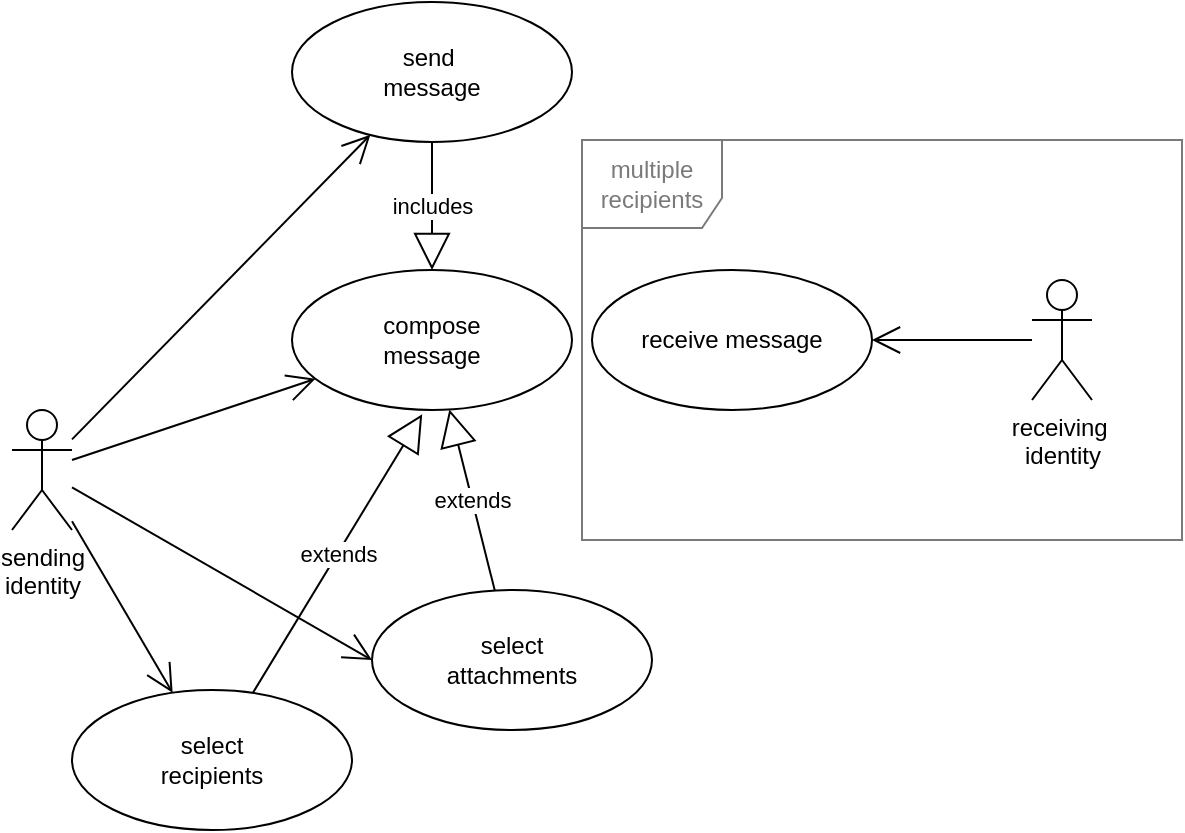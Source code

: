 <mxfile version="15.4.0" type="device"><diagram id="dHeVd6OxhKubhsFWUkl0" name="1. Use Case (UML)"><mxGraphModel dx="898" dy="672" grid="1" gridSize="10" guides="1" tooltips="1" connect="1" arrows="1" fold="1" page="1" pageScale="1" pageWidth="1169" pageHeight="827" math="0" shadow="0"><root><mxCell id="0"/><mxCell id="1" parent="0"/><mxCell id="xLkLZ-aiQZ2KjVW663Py-1" value="sending&lt;br&gt;identity" style="shape=umlActor;verticalLabelPosition=bottom;verticalAlign=top;html=1;" parent="1" vertex="1"><mxGeometry x="290" y="330" width="30" height="60" as="geometry"/></mxCell><mxCell id="xLkLZ-aiQZ2KjVW663Py-2" value="receiving&amp;nbsp;&lt;br&gt;identity" style="shape=umlActor;verticalLabelPosition=bottom;verticalAlign=top;html=1;" parent="1" vertex="1"><mxGeometry x="800" y="265" width="30" height="60" as="geometry"/></mxCell><mxCell id="xLkLZ-aiQZ2KjVW663Py-6" value="compose&lt;br&gt;message" style="ellipse;whiteSpace=wrap;html=1;" parent="1" vertex="1"><mxGeometry x="430" y="260" width="140" height="70" as="geometry"/></mxCell><mxCell id="xLkLZ-aiQZ2KjVW663Py-13" value="" style="endArrow=open;endFill=1;endSize=12;html=1;rounded=0;" parent="1" source="xLkLZ-aiQZ2KjVW663Py-1" target="xLkLZ-aiQZ2KjVW663Py-6" edge="1"><mxGeometry width="160" relative="1" as="geometry"><mxPoint x="250" y="580" as="sourcePoint"/><mxPoint x="410" y="580" as="targetPoint"/></mxGeometry></mxCell><mxCell id="xLkLZ-aiQZ2KjVW663Py-16" value="" style="endArrow=open;endFill=1;endSize=12;html=1;rounded=0;" parent="1" source="xLkLZ-aiQZ2KjVW663Py-2" target="xLkLZ-aiQZ2KjVW663Py-22" edge="1"><mxGeometry width="160" relative="1" as="geometry"><mxPoint x="340" y="307.602" as="sourcePoint"/><mxPoint x="690" y="460" as="targetPoint"/></mxGeometry></mxCell><mxCell id="xLkLZ-aiQZ2KjVW663Py-22" value="receive message" style="ellipse;whiteSpace=wrap;html=1;" parent="1" vertex="1"><mxGeometry x="580" y="260" width="140" height="70" as="geometry"/></mxCell><mxCell id="xLkLZ-aiQZ2KjVW663Py-24" value="select&lt;br&gt;attachments" style="ellipse;whiteSpace=wrap;html=1;" parent="1" vertex="1"><mxGeometry x="470" y="420" width="140" height="70" as="geometry"/></mxCell><mxCell id="xLkLZ-aiQZ2KjVW663Py-25" value="" style="endArrow=open;endFill=1;endSize=12;html=1;rounded=0;entryX=0;entryY=0.5;entryDx=0;entryDy=0;" parent="1" source="xLkLZ-aiQZ2KjVW663Py-1" target="xLkLZ-aiQZ2KjVW663Py-24" edge="1"><mxGeometry width="160" relative="1" as="geometry"><mxPoint x="330" y="403.463" as="sourcePoint"/><mxPoint x="457.25" y="348.008" as="targetPoint"/></mxGeometry></mxCell><mxCell id="xLkLZ-aiQZ2KjVW663Py-27" value="extends" style="endArrow=block;endSize=16;endFill=0;html=1;rounded=0;" parent="1" source="xLkLZ-aiQZ2KjVW663Py-24" target="xLkLZ-aiQZ2KjVW663Py-6" edge="1"><mxGeometry width="160" relative="1" as="geometry"><mxPoint x="500" y="560" as="sourcePoint"/><mxPoint x="660" y="560" as="targetPoint"/></mxGeometry></mxCell><mxCell id="xLkLZ-aiQZ2KjVW663Py-30" value="send&amp;nbsp;&lt;br&gt;message" style="ellipse;whiteSpace=wrap;html=1;" parent="1" vertex="1"><mxGeometry x="430" y="126" width="140" height="70" as="geometry"/></mxCell><mxCell id="xLkLZ-aiQZ2KjVW663Py-32" value="" style="endArrow=open;endFill=1;endSize=12;html=1;rounded=0;" parent="1" source="xLkLZ-aiQZ2KjVW663Py-1" target="xLkLZ-aiQZ2KjVW663Py-30" edge="1"><mxGeometry width="160" relative="1" as="geometry"><mxPoint x="320" y="160.084" as="sourcePoint"/><mxPoint x="454.429" y="226.283" as="targetPoint"/></mxGeometry></mxCell><mxCell id="xLkLZ-aiQZ2KjVW663Py-33" value="includes" style="endArrow=block;endSize=16;endFill=0;html=1;rounded=0;" parent="1" source="xLkLZ-aiQZ2KjVW663Py-30" target="xLkLZ-aiQZ2KjVW663Py-6" edge="1"><mxGeometry width="160" relative="1" as="geometry"><mxPoint x="510" y="410" as="sourcePoint"/><mxPoint x="600" y="210" as="targetPoint"/></mxGeometry></mxCell><mxCell id="xLkLZ-aiQZ2KjVW663Py-39" value="select&lt;br&gt;recipients" style="ellipse;whiteSpace=wrap;html=1;" parent="1" vertex="1"><mxGeometry x="320" y="470" width="140" height="70" as="geometry"/></mxCell><mxCell id="xLkLZ-aiQZ2KjVW663Py-40" value="" style="endArrow=open;endFill=1;endSize=12;html=1;rounded=0;" parent="1" source="xLkLZ-aiQZ2KjVW663Py-1" target="xLkLZ-aiQZ2KjVW663Py-39" edge="1"><mxGeometry width="160" relative="1" as="geometry"><mxPoint x="330" y="379" as="sourcePoint"/><mxPoint x="440.0" y="445" as="targetPoint"/></mxGeometry></mxCell><mxCell id="xLkLZ-aiQZ2KjVW663Py-41" value="extends" style="endArrow=block;endSize=16;endFill=0;html=1;rounded=0;entryX=0.465;entryY=1.03;entryDx=0;entryDy=0;entryPerimeter=0;" parent="1" source="xLkLZ-aiQZ2KjVW663Py-39" target="xLkLZ-aiQZ2KjVW663Py-6" edge="1"><mxGeometry width="160" relative="1" as="geometry"><mxPoint x="510" y="410" as="sourcePoint"/><mxPoint x="510" y="340" as="targetPoint"/></mxGeometry></mxCell><mxCell id="xLkLZ-aiQZ2KjVW663Py-46" value="multiple recipients" style="shape=umlFrame;whiteSpace=wrap;html=1;fontColor=#7A7A7A;strokeColor=#7A7A7A;width=70;height=44;" parent="1" vertex="1"><mxGeometry x="575" y="195" width="300" height="200" as="geometry"/></mxCell></root></mxGraphModel></diagram></mxfile>
